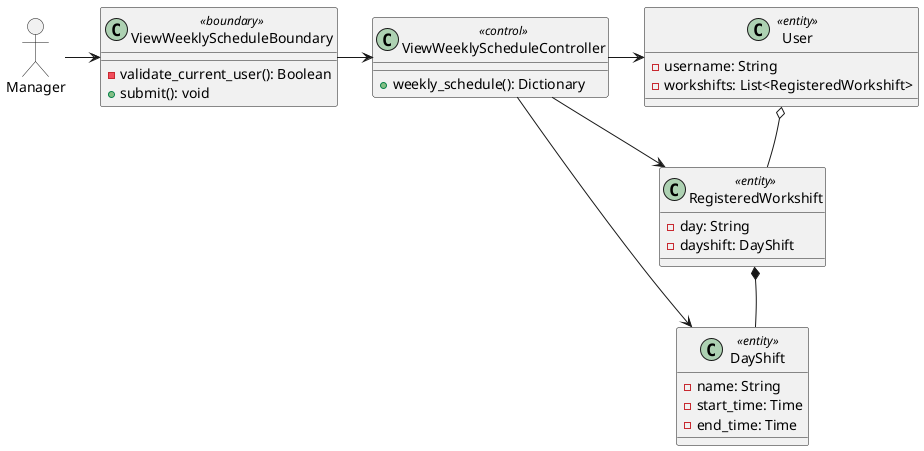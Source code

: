@startuml

allowmixing

actor Manager

class ViewWeeklyScheduleBoundary <<boundary>> {

    - validate_current_user(): Boolean
    + submit(): void
}

class ViewWeeklyScheduleController <<control>> {

    + weekly_schedule(): Dictionary
}

class User <<entity>> {
    - username: String
    - workshifts: List<RegisteredWorkshift>
}

class RegisteredWorkshift <<entity>> {
    - day: String
    - dayshift: DayShift
}

class DayShift <<entity>> {
    - name: String
    - start_time: Time
    - end_time: Time
}

Manager -> ViewWeeklyScheduleBoundary
ViewWeeklyScheduleBoundary -right-> ViewWeeklyScheduleController
ViewWeeklyScheduleController -right-> User
ViewWeeklyScheduleController --> RegisteredWorkshift
ViewWeeklyScheduleController --> DayShift
User -[hidden]d- RegisteredWorkshift
RegisteredWorkshift -[hidden]d- DayShift
User o-- RegisteredWorkshift
RegisteredWorkshift *-- DayShift


@enduml
